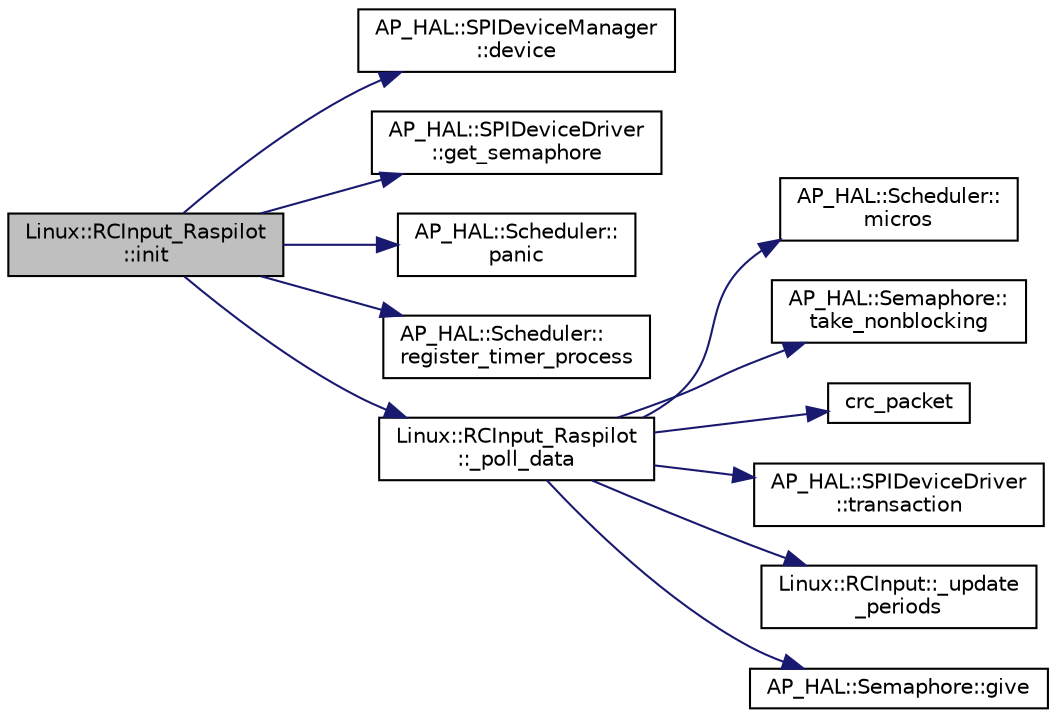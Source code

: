digraph "Linux::RCInput_Raspilot::init"
{
 // INTERACTIVE_SVG=YES
  edge [fontname="Helvetica",fontsize="10",labelfontname="Helvetica",labelfontsize="10"];
  node [fontname="Helvetica",fontsize="10",shape=record];
  rankdir="LR";
  Node1 [label="Linux::RCInput_Raspilot\l::init",height=0.2,width=0.4,color="black", fillcolor="grey75", style="filled", fontcolor="black"];
  Node1 -> Node2 [color="midnightblue",fontsize="10",style="solid",fontname="Helvetica"];
  Node2 [label="AP_HAL::SPIDeviceManager\l::device",height=0.2,width=0.4,color="black", fillcolor="white", style="filled",URL="$classAP__HAL_1_1SPIDeviceManager.html#a572a9273615ae0cb5fc859417161ade1"];
  Node1 -> Node3 [color="midnightblue",fontsize="10",style="solid",fontname="Helvetica"];
  Node3 [label="AP_HAL::SPIDeviceDriver\l::get_semaphore",height=0.2,width=0.4,color="black", fillcolor="white", style="filled",URL="$classAP__HAL_1_1SPIDeviceDriver.html#a1c518b753148caee4d708c2311a9e548"];
  Node1 -> Node4 [color="midnightblue",fontsize="10",style="solid",fontname="Helvetica"];
  Node4 [label="AP_HAL::Scheduler::\lpanic",height=0.2,width=0.4,color="black", fillcolor="white", style="filled",URL="$classAP__HAL_1_1Scheduler.html#ac08c02070405b6cc1d7241025acb5101"];
  Node1 -> Node5 [color="midnightblue",fontsize="10",style="solid",fontname="Helvetica"];
  Node5 [label="AP_HAL::Scheduler::\lregister_timer_process",height=0.2,width=0.4,color="black", fillcolor="white", style="filled",URL="$classAP__HAL_1_1Scheduler.html#ac2c4230957d5dbd3c2fd104af2794b4f"];
  Node1 -> Node6 [color="midnightblue",fontsize="10",style="solid",fontname="Helvetica"];
  Node6 [label="Linux::RCInput_Raspilot\l::_poll_data",height=0.2,width=0.4,color="black", fillcolor="white", style="filled",URL="$classLinux_1_1RCInput__Raspilot.html#ad63473e0a55eeab5d41367c7d4f11e73"];
  Node6 -> Node7 [color="midnightblue",fontsize="10",style="solid",fontname="Helvetica"];
  Node7 [label="AP_HAL::Scheduler::\lmicros",height=0.2,width=0.4,color="black", fillcolor="white", style="filled",URL="$classAP__HAL_1_1Scheduler.html#add46d722bfb08a16f220e63591654e46"];
  Node6 -> Node8 [color="midnightblue",fontsize="10",style="solid",fontname="Helvetica"];
  Node8 [label="AP_HAL::Semaphore::\ltake_nonblocking",height=0.2,width=0.4,color="black", fillcolor="white", style="filled",URL="$classAP__HAL_1_1Semaphore.html#a266e91db5eecb64d8b934d09f5e972cf"];
  Node6 -> Node9 [color="midnightblue",fontsize="10",style="solid",fontname="Helvetica"];
  Node9 [label="crc_packet",height=0.2,width=0.4,color="black", fillcolor="white", style="filled",URL="$px4io__protocol_8h.html#abe83ee7cb08ded2374a1a97e0279e07b"];
  Node6 -> Node10 [color="midnightblue",fontsize="10",style="solid",fontname="Helvetica"];
  Node10 [label="AP_HAL::SPIDeviceDriver\l::transaction",height=0.2,width=0.4,color="black", fillcolor="white", style="filled",URL="$classAP__HAL_1_1SPIDeviceDriver.html#acb3739821064a2bebc3015b817978724"];
  Node6 -> Node11 [color="midnightblue",fontsize="10",style="solid",fontname="Helvetica"];
  Node11 [label="Linux::RCInput::_update\l_periods",height=0.2,width=0.4,color="black", fillcolor="white", style="filled",URL="$classLinux_1_1RCInput.html#a419ee75f67f930580be8fdef845afa5f"];
  Node6 -> Node12 [color="midnightblue",fontsize="10",style="solid",fontname="Helvetica"];
  Node12 [label="AP_HAL::Semaphore::give",height=0.2,width=0.4,color="black", fillcolor="white", style="filled",URL="$classAP__HAL_1_1Semaphore.html#afcdbf03d5bea9d83037acc93bfaea7ce"];
}
